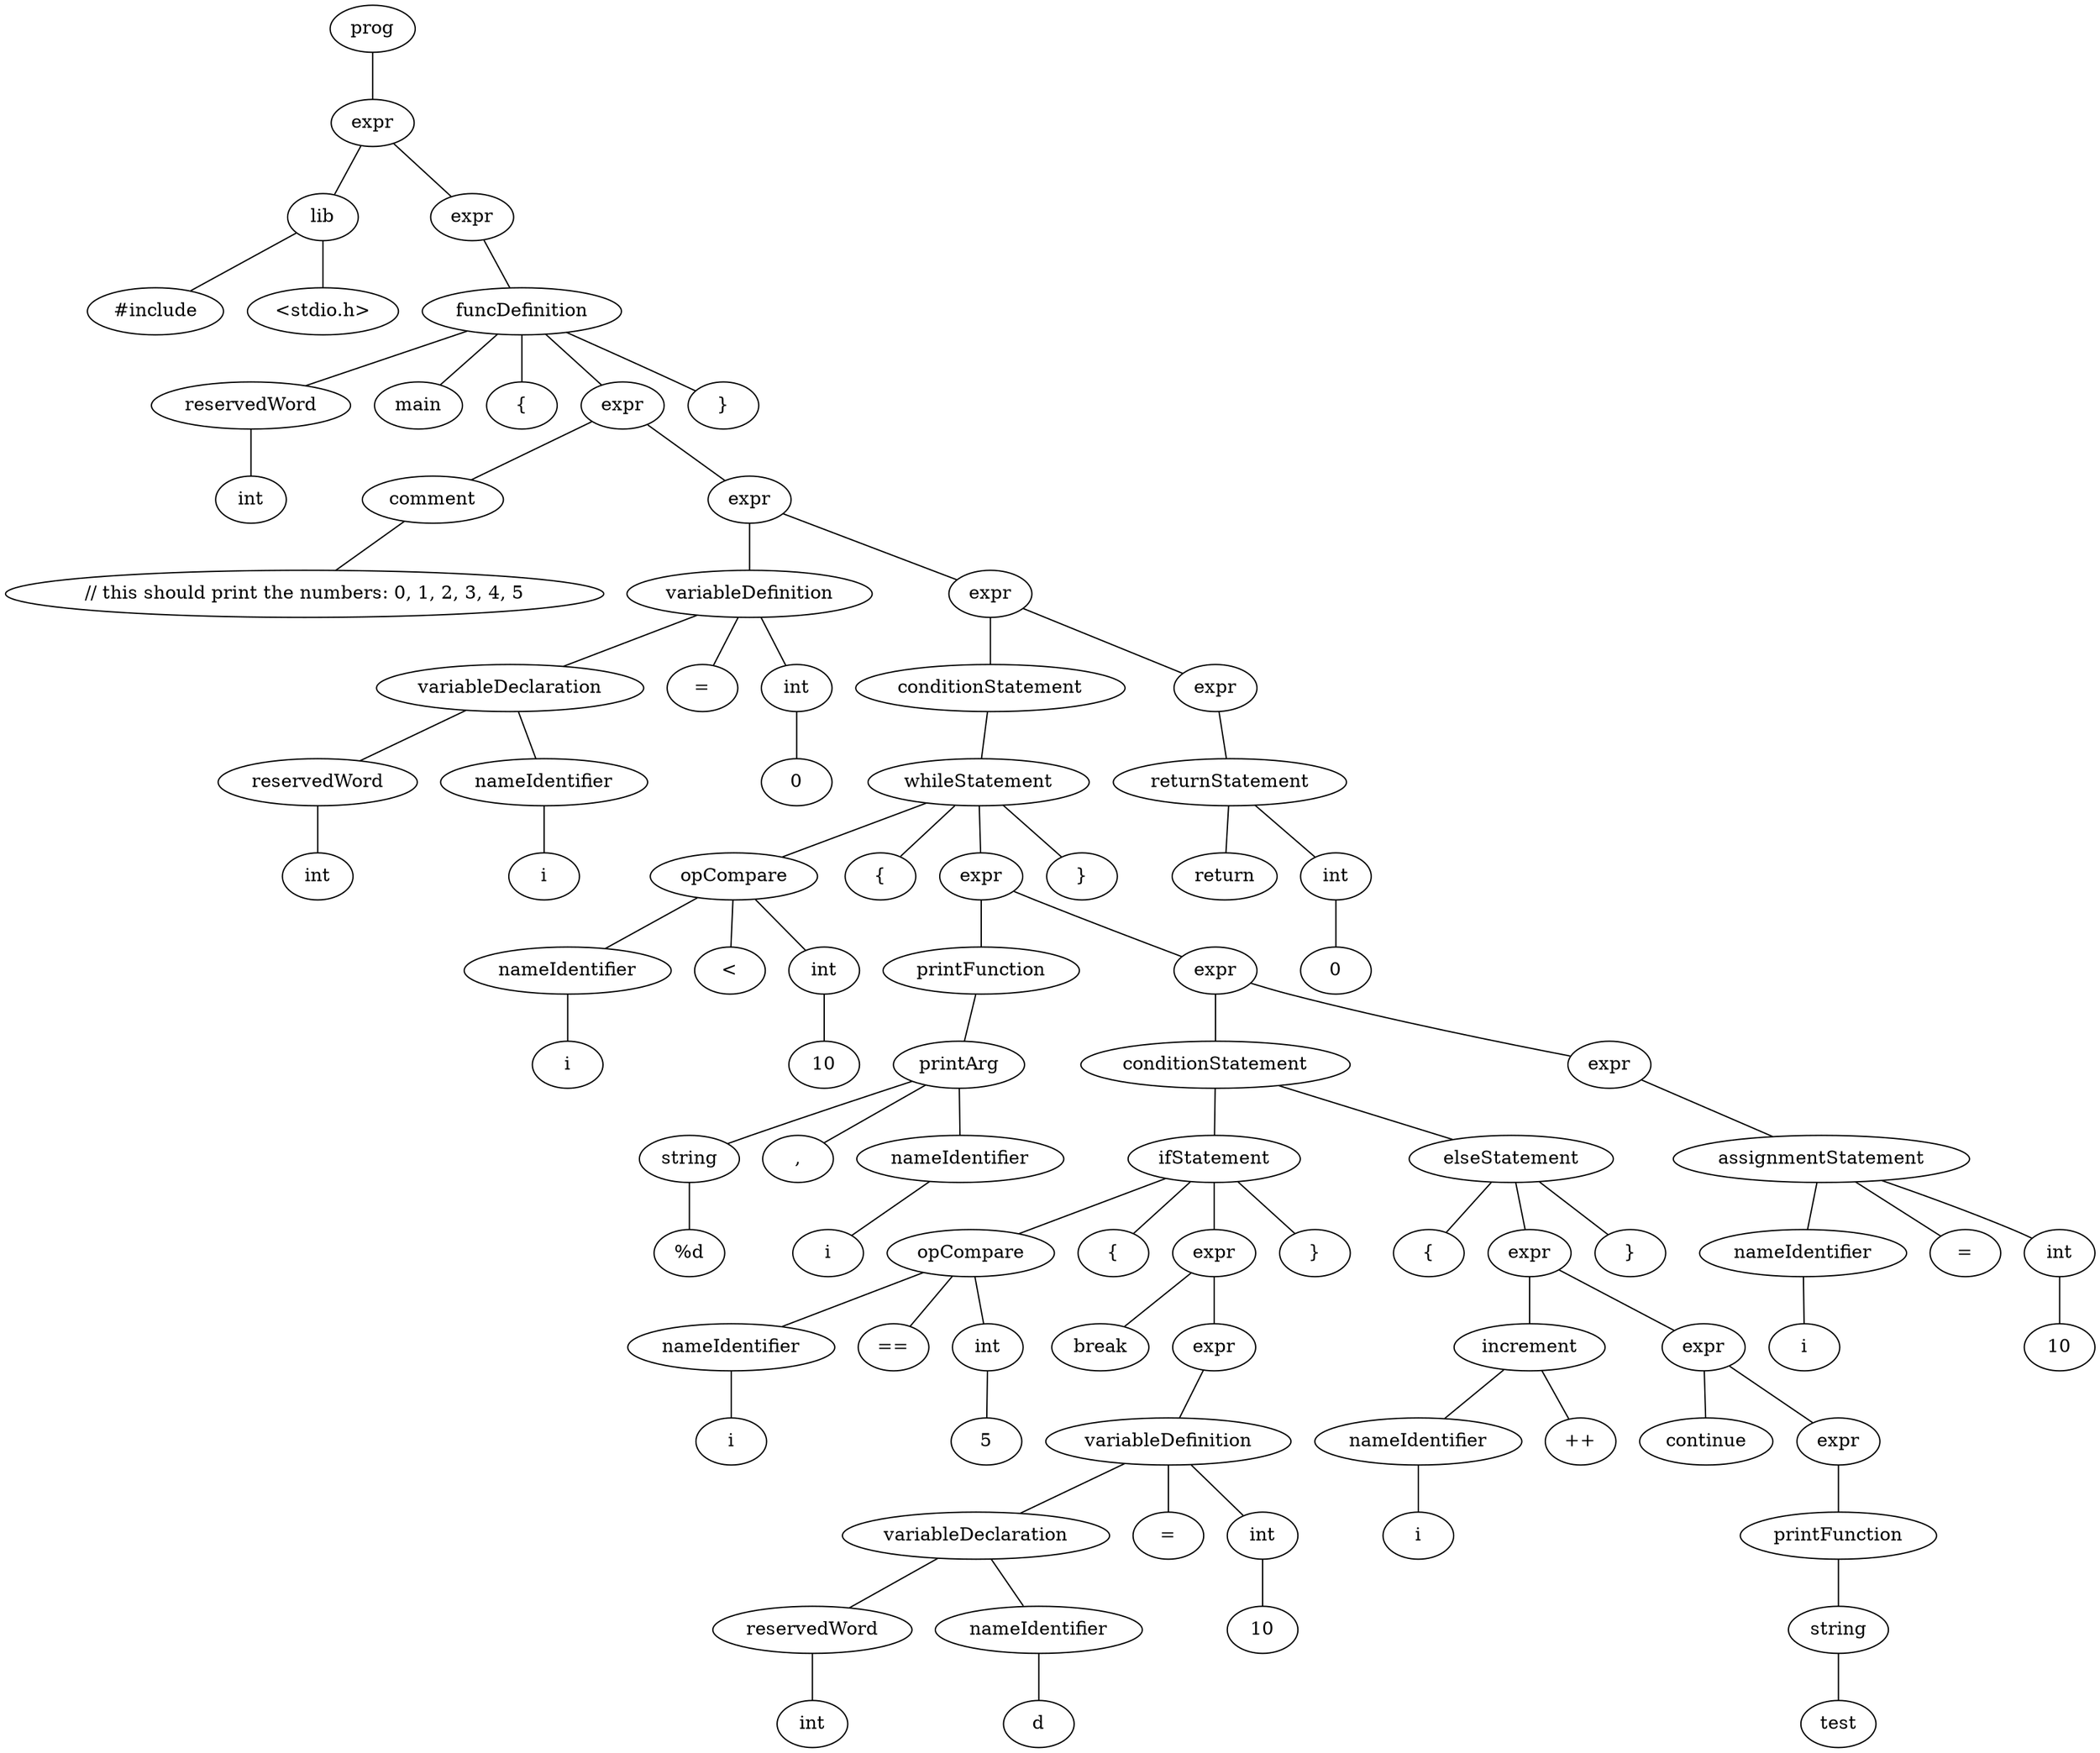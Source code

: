 graph ast { 
<AST.AST object at 0x7fcb2f89da60>[label="prog"] 
<AST.AST object at 0x7fcb2f8639d0>[label="expr"] 
<AST.AST object at 0x7fcb2f863190>[label="lib"] 
<AST.AST object at 0x7fcb2f863fa0>[label="#include"] 
<AST.AST object at 0x7fcb2f863400>[label="<stdio.h>"] 
<AST.AST object at 0x7fcb2f863790>[label="expr"] 
<AST.AST object at 0x7fcb2f863ac0>[label="funcDefinition"] 
<AST.AST object at 0x7fcb2f863070>[label="reservedWord"] 
<AST.AST object at 0x7fcb2f85cd30>[label="int"] 
<AST.AST object at 0x7fcb2f863340>[label="main"] 
<AST.AST object at 0x7fcb2f85c1f0>[label="{"] 
<AST.AST object at 0x7fcb2f85c5b0>[label="expr"] 
<AST.AST object at 0x7fcb2f85c0d0>[label="comment"] 
<AST.AST object at 0x7fcb2f85c340>[label="// this should print the numbers: 0, 1, 2, 3, 4, 5
"] 
<AST.AST object at 0x7fcb2f85c6d0>[label="expr"] 
<AST.AST object at 0x7fcb2f85cbe0>[label="variableDefinition"] 
<AST.AST object at 0x7fcb2f85ccd0>[label="variableDeclaration"] 
<AST.AST object at 0x7fcb2f85c4c0>[label="reservedWord"] 
<AST.AST object at 0x7fcb2f85c7c0>[label="int"] 
<AST.AST object at 0x7fcb2f85ce50>[label="nameIdentifier"] 
<AST.AST object at 0x7fcb2f85cc10>[label="i"] 
<AST.AST object at 0x7fcb2f85cee0>[label="="] 
<AST.AST object at 0x7fcb2f7f9160>[label="int"] 
<AST.AST object at 0x7fcb2f7f90a0>[label="0"] 
<AST.AST object at 0x7fcb2f85cb20>[label="expr"] 
<AST.AST object at 0x7fcb2f7f9fd0>[label="conditionStatement"] 
<AST.AST object at 0x7fcb2f7f9b20>[label="whileStatement"] 
<AST.AST object at 0x7fcb2f7f9940>[label="opCompare"] 
<AST.AST object at 0x7fcb2f7fa880>[label="nameIdentifier"] 
<AST.AST object at 0x7fcb2f7faa30>[label="i"] 
<AST.AST object at 0x7fcb2f7f9a90>[label="<"] 
<AST.AST object at 0x7fcb2f7fa670>[label="int"] 
<AST.AST object at 0x7fcb2f834370>[label="10"] 
<AST.AST object at 0x7fcb2f7f9a60>[label="{"] 
<AST.AST object at 0x7fcb2f7fad90>[label="expr"] 
<AST.AST object at 0x7fcb2f8343a0>[label="printFunction"] 
<AST.AST object at 0x7fcb2f834b80>[label="printArg"] 
<AST.AST object at 0x7fcb2f834580>[label="string"] 
<AST.AST object at 0x7fcb2f834f70>[label="%d\n"] 
<AST.AST object at 0x7fcb2f834cd0>[label=","] 
<AST.AST object at 0x7fcb2f8343d0>[label="nameIdentifier"] 
<AST.AST object at 0x7fcb2f834430>[label="i"] 
<AST.AST object at 0x7fcb2f834fa0>[label="expr"] 
<AST.AST object at 0x7fcb2f834dc0>[label="conditionStatement"] 
<AST.AST object at 0x7fcb2f8345e0>[label="ifStatement"] 
<AST.AST object at 0x7fcb2f818400>[label="opCompare"] 
<AST.AST object at 0x7fcb2f8180a0>[label="nameIdentifier"] 
<AST.AST object at 0x7fcb2f818910>[label="i"] 
<AST.AST object at 0x7fcb2f818580>[label="=="] 
<AST.AST object at 0x7fcb2f818e80>[label="int"] 
<AST.AST object at 0x7fcb2f818e20>[label="5"] 
<AST.AST object at 0x7fcb2f818700>[label="{"] 
<AST.AST object at 0x7fcb2f818f10>[label="expr"] 
<AST.AST object at 0x7fcb2f8181c0>[label="break"] 
<AST.AST object at 0x7fcb2f818220>[label="expr"] 
<AST.AST object at 0x7fcb2f7ff940>[label="variableDefinition"] 
<AST.AST object at 0x7fcb2f7ff280>[label="variableDeclaration"] 
<AST.AST object at 0x7fcb2f7fff40>[label="reservedWord"] 
<AST.AST object at 0x7fcb2f7ff4f0>[label="int"] 
<AST.AST object at 0x7fcb2f7fffd0>[label="nameIdentifier"] 
<AST.AST object at 0x7fcb2f7ff310>[label="d"] 
<AST.AST object at 0x7fcb2f7ff2b0>[label="="] 
<AST.AST object at 0x7fcb2f839cd0>[label="int"] 
<AST.AST object at 0x7fcb2f839d60>[label="10"] 
<AST.AST object at 0x7fcb2f818c40>[label="}"] 
<AST.AST object at 0x7fcb2f8347f0>[label="elseStatement"] 
<AST.AST object at 0x7fcb2f7ffee0>[label="{"] 
<AST.AST object at 0x7fcb2f839400>[label="expr"] 
<AST.AST object at 0x7fcb2f839a00>[label="increment"] 
<AST.AST object at 0x7fcb2f839370>[label="nameIdentifier"] 
<AST.AST object at 0x7fcb2f8398e0>[label="i"] 
<AST.AST object at 0x7fcb2f839610>[label="++"] 
<AST.AST object at 0x7fcb2f8398b0>[label="expr"] 
<AST.AST object at 0x7fcb2f839a90>[label="continue"] 
<AST.AST object at 0x7fcb2f839b50>[label="expr"] 
<AST.AST object at 0x7fcb2f801b50>[label="printFunction"] 
<AST.AST object at 0x7fcb2f801490>[label="string"] 
<AST.AST object at 0x7fcb2f801bb0>[label="test"] 
<AST.AST object at 0x7fcb2f839340>[label="}"] 
<AST.AST object at 0x7fcb2f834610>[label="expr"] 
<AST.AST object at 0x7fcb2f839d90>[label="assignmentStatement"] 
<AST.AST object at 0x7fcb2f801100>[label="nameIdentifier"] 
<AST.AST object at 0x7fcb2f801130>[label="i"] 
<AST.AST object at 0x7fcb2f801f70>[label="="] 
<AST.AST object at 0x7fcb2f801d60>[label="int"] 
<AST.AST object at 0x7fcb2f801970>[label="10"] 
<AST.AST object at 0x7fcb2f7fa9d0>[label="}"] 
<AST.AST object at 0x7fcb2f7f9c40>[label="expr"] 
<AST.AST object at 0x7fcb2f8012b0>[label="returnStatement"] 
<AST.AST object at 0x7fcb2f801790>[label="return"] 
<AST.AST object at 0x7fcb2f86b490>[label="int"] 
<AST.AST object at 0x7fcb2f86b8e0>[label="0"] 
<AST.AST object at 0x7fcb2f85c130>[label="}"] 
<AST.AST object at 0x7fcb2f89da60> -- <AST.AST object at 0x7fcb2f8639d0>
<AST.AST object at 0x7fcb2f8639d0> -- <AST.AST object at 0x7fcb2f863190>
<AST.AST object at 0x7fcb2f863190> -- <AST.AST object at 0x7fcb2f863fa0>
<AST.AST object at 0x7fcb2f863190> -- <AST.AST object at 0x7fcb2f863400>
<AST.AST object at 0x7fcb2f8639d0> -- <AST.AST object at 0x7fcb2f863790>
<AST.AST object at 0x7fcb2f863790> -- <AST.AST object at 0x7fcb2f863ac0>
<AST.AST object at 0x7fcb2f863ac0> -- <AST.AST object at 0x7fcb2f863070>
<AST.AST object at 0x7fcb2f863070> -- <AST.AST object at 0x7fcb2f85cd30>
<AST.AST object at 0x7fcb2f863ac0> -- <AST.AST object at 0x7fcb2f863340>
<AST.AST object at 0x7fcb2f863ac0> -- <AST.AST object at 0x7fcb2f85c1f0>
<AST.AST object at 0x7fcb2f863ac0> -- <AST.AST object at 0x7fcb2f85c5b0>
<AST.AST object at 0x7fcb2f85c5b0> -- <AST.AST object at 0x7fcb2f85c0d0>
<AST.AST object at 0x7fcb2f85c0d0> -- <AST.AST object at 0x7fcb2f85c340>
<AST.AST object at 0x7fcb2f85c5b0> -- <AST.AST object at 0x7fcb2f85c6d0>
<AST.AST object at 0x7fcb2f85c6d0> -- <AST.AST object at 0x7fcb2f85cbe0>
<AST.AST object at 0x7fcb2f85cbe0> -- <AST.AST object at 0x7fcb2f85ccd0>
<AST.AST object at 0x7fcb2f85ccd0> -- <AST.AST object at 0x7fcb2f85c4c0>
<AST.AST object at 0x7fcb2f85c4c0> -- <AST.AST object at 0x7fcb2f85c7c0>
<AST.AST object at 0x7fcb2f85ccd0> -- <AST.AST object at 0x7fcb2f85ce50>
<AST.AST object at 0x7fcb2f85ce50> -- <AST.AST object at 0x7fcb2f85cc10>
<AST.AST object at 0x7fcb2f85cbe0> -- <AST.AST object at 0x7fcb2f85cee0>
<AST.AST object at 0x7fcb2f85cbe0> -- <AST.AST object at 0x7fcb2f7f9160>
<AST.AST object at 0x7fcb2f7f9160> -- <AST.AST object at 0x7fcb2f7f90a0>
<AST.AST object at 0x7fcb2f85c6d0> -- <AST.AST object at 0x7fcb2f85cb20>
<AST.AST object at 0x7fcb2f85cb20> -- <AST.AST object at 0x7fcb2f7f9fd0>
<AST.AST object at 0x7fcb2f7f9fd0> -- <AST.AST object at 0x7fcb2f7f9b20>
<AST.AST object at 0x7fcb2f7f9b20> -- <AST.AST object at 0x7fcb2f7f9940>
<AST.AST object at 0x7fcb2f7f9940> -- <AST.AST object at 0x7fcb2f7fa880>
<AST.AST object at 0x7fcb2f7fa880> -- <AST.AST object at 0x7fcb2f7faa30>
<AST.AST object at 0x7fcb2f7f9940> -- <AST.AST object at 0x7fcb2f7f9a90>
<AST.AST object at 0x7fcb2f7f9940> -- <AST.AST object at 0x7fcb2f7fa670>
<AST.AST object at 0x7fcb2f7fa670> -- <AST.AST object at 0x7fcb2f834370>
<AST.AST object at 0x7fcb2f7f9b20> -- <AST.AST object at 0x7fcb2f7f9a60>
<AST.AST object at 0x7fcb2f7f9b20> -- <AST.AST object at 0x7fcb2f7fad90>
<AST.AST object at 0x7fcb2f7fad90> -- <AST.AST object at 0x7fcb2f8343a0>
<AST.AST object at 0x7fcb2f8343a0> -- <AST.AST object at 0x7fcb2f834b80>
<AST.AST object at 0x7fcb2f834b80> -- <AST.AST object at 0x7fcb2f834580>
<AST.AST object at 0x7fcb2f834580> -- <AST.AST object at 0x7fcb2f834f70>
<AST.AST object at 0x7fcb2f834b80> -- <AST.AST object at 0x7fcb2f834cd0>
<AST.AST object at 0x7fcb2f834b80> -- <AST.AST object at 0x7fcb2f8343d0>
<AST.AST object at 0x7fcb2f8343d0> -- <AST.AST object at 0x7fcb2f834430>
<AST.AST object at 0x7fcb2f7fad90> -- <AST.AST object at 0x7fcb2f834fa0>
<AST.AST object at 0x7fcb2f834fa0> -- <AST.AST object at 0x7fcb2f834dc0>
<AST.AST object at 0x7fcb2f834dc0> -- <AST.AST object at 0x7fcb2f8345e0>
<AST.AST object at 0x7fcb2f8345e0> -- <AST.AST object at 0x7fcb2f818400>
<AST.AST object at 0x7fcb2f818400> -- <AST.AST object at 0x7fcb2f8180a0>
<AST.AST object at 0x7fcb2f8180a0> -- <AST.AST object at 0x7fcb2f818910>
<AST.AST object at 0x7fcb2f818400> -- <AST.AST object at 0x7fcb2f818580>
<AST.AST object at 0x7fcb2f818400> -- <AST.AST object at 0x7fcb2f818e80>
<AST.AST object at 0x7fcb2f818e80> -- <AST.AST object at 0x7fcb2f818e20>
<AST.AST object at 0x7fcb2f8345e0> -- <AST.AST object at 0x7fcb2f818700>
<AST.AST object at 0x7fcb2f8345e0> -- <AST.AST object at 0x7fcb2f818f10>
<AST.AST object at 0x7fcb2f818f10> -- <AST.AST object at 0x7fcb2f8181c0>
<AST.AST object at 0x7fcb2f818f10> -- <AST.AST object at 0x7fcb2f818220>
<AST.AST object at 0x7fcb2f818220> -- <AST.AST object at 0x7fcb2f7ff940>
<AST.AST object at 0x7fcb2f7ff940> -- <AST.AST object at 0x7fcb2f7ff280>
<AST.AST object at 0x7fcb2f7ff280> -- <AST.AST object at 0x7fcb2f7fff40>
<AST.AST object at 0x7fcb2f7fff40> -- <AST.AST object at 0x7fcb2f7ff4f0>
<AST.AST object at 0x7fcb2f7ff280> -- <AST.AST object at 0x7fcb2f7fffd0>
<AST.AST object at 0x7fcb2f7fffd0> -- <AST.AST object at 0x7fcb2f7ff310>
<AST.AST object at 0x7fcb2f7ff940> -- <AST.AST object at 0x7fcb2f7ff2b0>
<AST.AST object at 0x7fcb2f7ff940> -- <AST.AST object at 0x7fcb2f839cd0>
<AST.AST object at 0x7fcb2f839cd0> -- <AST.AST object at 0x7fcb2f839d60>
<AST.AST object at 0x7fcb2f8345e0> -- <AST.AST object at 0x7fcb2f818c40>
<AST.AST object at 0x7fcb2f834dc0> -- <AST.AST object at 0x7fcb2f8347f0>
<AST.AST object at 0x7fcb2f8347f0> -- <AST.AST object at 0x7fcb2f7ffee0>
<AST.AST object at 0x7fcb2f8347f0> -- <AST.AST object at 0x7fcb2f839400>
<AST.AST object at 0x7fcb2f839400> -- <AST.AST object at 0x7fcb2f839a00>
<AST.AST object at 0x7fcb2f839a00> -- <AST.AST object at 0x7fcb2f839370>
<AST.AST object at 0x7fcb2f839370> -- <AST.AST object at 0x7fcb2f8398e0>
<AST.AST object at 0x7fcb2f839a00> -- <AST.AST object at 0x7fcb2f839610>
<AST.AST object at 0x7fcb2f839400> -- <AST.AST object at 0x7fcb2f8398b0>
<AST.AST object at 0x7fcb2f8398b0> -- <AST.AST object at 0x7fcb2f839a90>
<AST.AST object at 0x7fcb2f8398b0> -- <AST.AST object at 0x7fcb2f839b50>
<AST.AST object at 0x7fcb2f839b50> -- <AST.AST object at 0x7fcb2f801b50>
<AST.AST object at 0x7fcb2f801b50> -- <AST.AST object at 0x7fcb2f801490>
<AST.AST object at 0x7fcb2f801490> -- <AST.AST object at 0x7fcb2f801bb0>
<AST.AST object at 0x7fcb2f8347f0> -- <AST.AST object at 0x7fcb2f839340>
<AST.AST object at 0x7fcb2f834fa0> -- <AST.AST object at 0x7fcb2f834610>
<AST.AST object at 0x7fcb2f834610> -- <AST.AST object at 0x7fcb2f839d90>
<AST.AST object at 0x7fcb2f839d90> -- <AST.AST object at 0x7fcb2f801100>
<AST.AST object at 0x7fcb2f801100> -- <AST.AST object at 0x7fcb2f801130>
<AST.AST object at 0x7fcb2f839d90> -- <AST.AST object at 0x7fcb2f801f70>
<AST.AST object at 0x7fcb2f839d90> -- <AST.AST object at 0x7fcb2f801d60>
<AST.AST object at 0x7fcb2f801d60> -- <AST.AST object at 0x7fcb2f801970>
<AST.AST object at 0x7fcb2f7f9b20> -- <AST.AST object at 0x7fcb2f7fa9d0>
<AST.AST object at 0x7fcb2f85cb20> -- <AST.AST object at 0x7fcb2f7f9c40>
<AST.AST object at 0x7fcb2f7f9c40> -- <AST.AST object at 0x7fcb2f8012b0>
<AST.AST object at 0x7fcb2f8012b0> -- <AST.AST object at 0x7fcb2f801790>
<AST.AST object at 0x7fcb2f8012b0> -- <AST.AST object at 0x7fcb2f86b490>
<AST.AST object at 0x7fcb2f86b490> -- <AST.AST object at 0x7fcb2f86b8e0>
<AST.AST object at 0x7fcb2f863ac0> -- <AST.AST object at 0x7fcb2f85c130>
}